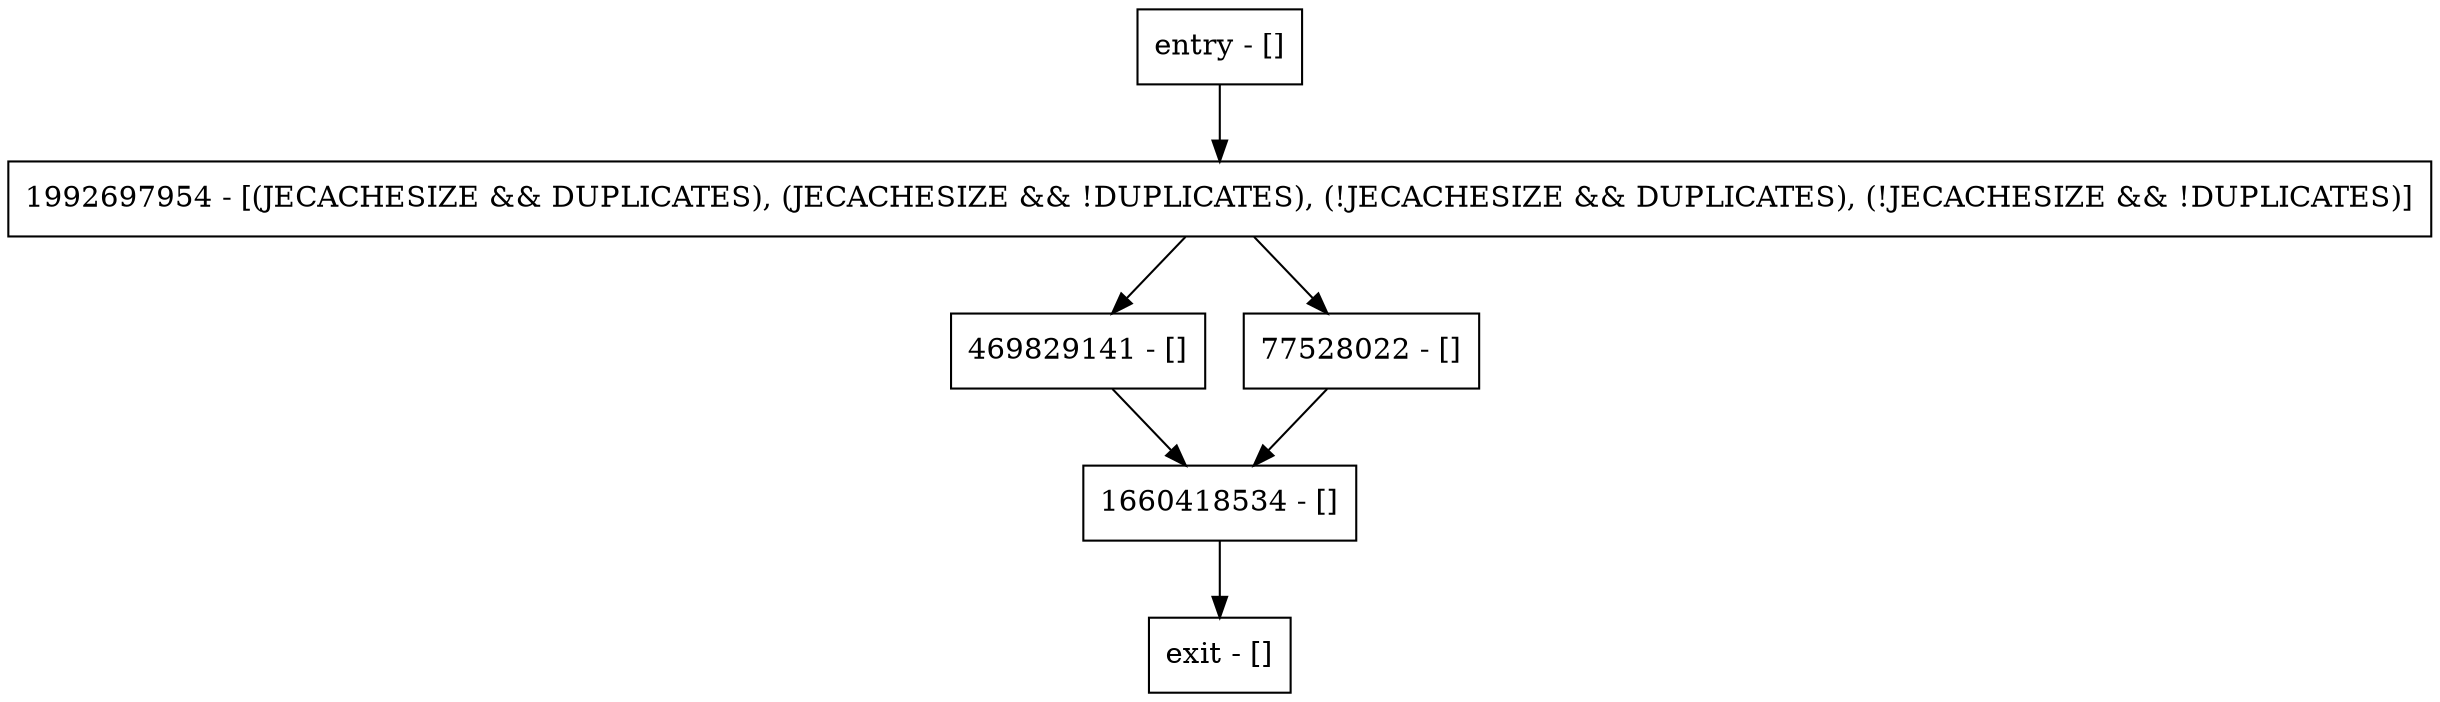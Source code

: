 digraph isTemporary {
node [shape=record];
entry [label="entry - []"];
exit [label="exit - []"];
469829141 [label="469829141 - []"];
77528022 [label="77528022 - []"];
1660418534 [label="1660418534 - []"];
1992697954 [label="1992697954 - [(JECACHESIZE && DUPLICATES), (JECACHESIZE && !DUPLICATES), (!JECACHESIZE && DUPLICATES), (!JECACHESIZE && !DUPLICATES)]"];
entry;
exit;
entry -> 1992697954;
469829141 -> 1660418534;
77528022 -> 1660418534;
1660418534 -> exit;
1992697954 -> 469829141;
1992697954 -> 77528022;
}

